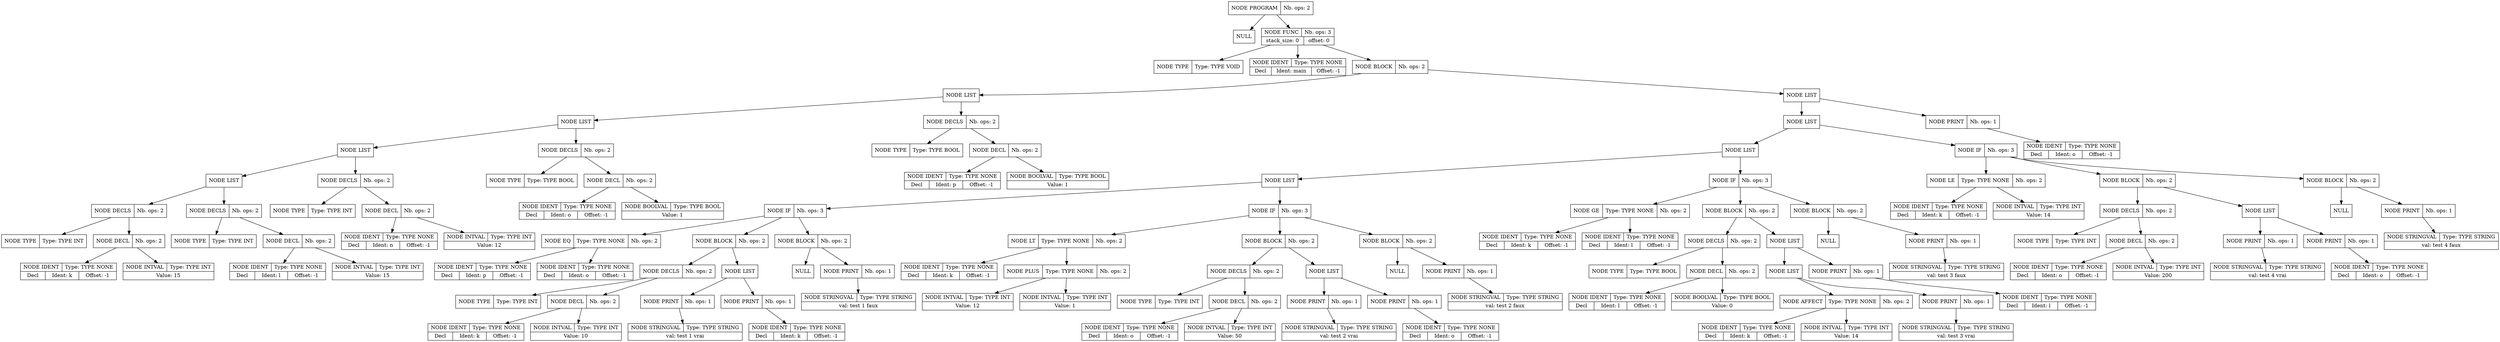 digraph global_vars {
    N1 [shape=record, label="{{NODE PROGRAM|Nb. ops: 2}}"];
    N2 [shape=record, label="{{NULL}}"];
    edge[tailclip=true];
    N1 -> N2
    N3 [shape=record, label="{{NODE FUNC|Nb. ops: 3}|{stack_size: 0|offset: 0}}"];
    N4 [shape=record, label="{{NODE TYPE|Type: TYPE VOID}}"];
    edge[tailclip=true];
    N3 -> N4
    N5 [shape=record, label="{{NODE IDENT|Type: TYPE NONE}|{<decl>Decl      |Ident: main|Offset: -1}}"];
    edge[tailclip=true];
    N3 -> N5
    N6 [shape=record, label="{{NODE BLOCK|Nb. ops: 2}}"];
    N7 [shape=record, label="{{NODE LIST}}"];
    N8 [shape=record, label="{{NODE LIST}}"];
    N9 [shape=record, label="{{NODE LIST}}"];
    N10 [shape=record, label="{{NODE LIST}}"];
    N11 [shape=record, label="{{NODE DECLS|Nb. ops: 2}}"];
    N12 [shape=record, label="{{NODE TYPE|Type: TYPE INT}}"];
    edge[tailclip=true];
    N11 -> N12
    N13 [shape=record, label="{{NODE DECL|Nb. ops: 2}}"];
    N14 [shape=record, label="{{NODE IDENT|Type: TYPE NONE}|{<decl>Decl      |Ident: k|Offset: -1}}"];
    edge[tailclip=true];
    N13 -> N14
    N15 [shape=record, label="{{NODE INTVAL|Type: TYPE INT}|{Value: 15}}"];
    edge[tailclip=true];
    N13 -> N15
    edge[tailclip=true];
    N11 -> N13
    edge[tailclip=true];
    N10 -> N11
    N16 [shape=record, label="{{NODE DECLS|Nb. ops: 2}}"];
    N17 [shape=record, label="{{NODE TYPE|Type: TYPE INT}}"];
    edge[tailclip=true];
    N16 -> N17
    N18 [shape=record, label="{{NODE DECL|Nb. ops: 2}}"];
    N19 [shape=record, label="{{NODE IDENT|Type: TYPE NONE}|{<decl>Decl      |Ident: l|Offset: -1}}"];
    edge[tailclip=true];
    N18 -> N19
    N20 [shape=record, label="{{NODE INTVAL|Type: TYPE INT}|{Value: 15}}"];
    edge[tailclip=true];
    N18 -> N20
    edge[tailclip=true];
    N16 -> N18
    edge[tailclip=true];
    N10 -> N16
    edge[tailclip=true];
    N9 -> N10
    N21 [shape=record, label="{{NODE DECLS|Nb. ops: 2}}"];
    N22 [shape=record, label="{{NODE TYPE|Type: TYPE INT}}"];
    edge[tailclip=true];
    N21 -> N22
    N23 [shape=record, label="{{NODE DECL|Nb. ops: 2}}"];
    N24 [shape=record, label="{{NODE IDENT|Type: TYPE NONE}|{<decl>Decl      |Ident: n|Offset: -1}}"];
    edge[tailclip=true];
    N23 -> N24
    N25 [shape=record, label="{{NODE INTVAL|Type: TYPE INT}|{Value: 12}}"];
    edge[tailclip=true];
    N23 -> N25
    edge[tailclip=true];
    N21 -> N23
    edge[tailclip=true];
    N9 -> N21
    edge[tailclip=true];
    N8 -> N9
    N26 [shape=record, label="{{NODE DECLS|Nb. ops: 2}}"];
    N27 [shape=record, label="{{NODE TYPE|Type: TYPE BOOL}}"];
    edge[tailclip=true];
    N26 -> N27
    N28 [shape=record, label="{{NODE DECL|Nb. ops: 2}}"];
    N29 [shape=record, label="{{NODE IDENT|Type: TYPE NONE}|{<decl>Decl      |Ident: o|Offset: -1}}"];
    edge[tailclip=true];
    N28 -> N29
    N30 [shape=record, label="{{NODE BOOLVAL|Type: TYPE BOOL}|{Value: 1}}"];
    edge[tailclip=true];
    N28 -> N30
    edge[tailclip=true];
    N26 -> N28
    edge[tailclip=true];
    N8 -> N26
    edge[tailclip=true];
    N7 -> N8
    N31 [shape=record, label="{{NODE DECLS|Nb. ops: 2}}"];
    N32 [shape=record, label="{{NODE TYPE|Type: TYPE BOOL}}"];
    edge[tailclip=true];
    N31 -> N32
    N33 [shape=record, label="{{NODE DECL|Nb. ops: 2}}"];
    N34 [shape=record, label="{{NODE IDENT|Type: TYPE NONE}|{<decl>Decl      |Ident: p|Offset: -1}}"];
    edge[tailclip=true];
    N33 -> N34
    N35 [shape=record, label="{{NODE BOOLVAL|Type: TYPE BOOL}|{Value: 1}}"];
    edge[tailclip=true];
    N33 -> N35
    edge[tailclip=true];
    N31 -> N33
    edge[tailclip=true];
    N7 -> N31
    edge[tailclip=true];
    N6 -> N7
    N36 [shape=record, label="{{NODE LIST}}"];
    N37 [shape=record, label="{{NODE LIST}}"];
    N38 [shape=record, label="{{NODE LIST}}"];
    N39 [shape=record, label="{{NODE LIST}}"];
    N40 [shape=record, label="{{NODE IF|Nb. ops: 3}}"];
    N41 [shape=record, label="{{NODE EQ|Type: TYPE NONE|Nb. ops: 2}}"];
    N42 [shape=record, label="{{NODE IDENT|Type: TYPE NONE}|{<decl>Decl      |Ident: p|Offset: -1}}"];
    edge[tailclip=true];
    N41 -> N42
    N43 [shape=record, label="{{NODE IDENT|Type: TYPE NONE}|{<decl>Decl      |Ident: o|Offset: -1}}"];
    edge[tailclip=true];
    N41 -> N43
    edge[tailclip=true];
    N40 -> N41
    N44 [shape=record, label="{{NODE BLOCK|Nb. ops: 2}}"];
    N45 [shape=record, label="{{NODE DECLS|Nb. ops: 2}}"];
    N46 [shape=record, label="{{NODE TYPE|Type: TYPE INT}}"];
    edge[tailclip=true];
    N45 -> N46
    N47 [shape=record, label="{{NODE DECL|Nb. ops: 2}}"];
    N48 [shape=record, label="{{NODE IDENT|Type: TYPE NONE}|{<decl>Decl      |Ident: k|Offset: -1}}"];
    edge[tailclip=true];
    N47 -> N48
    N49 [shape=record, label="{{NODE INTVAL|Type: TYPE INT}|{Value: 10}}"];
    edge[tailclip=true];
    N47 -> N49
    edge[tailclip=true];
    N45 -> N47
    edge[tailclip=true];
    N44 -> N45
    N50 [shape=record, label="{{NODE LIST}}"];
    N51 [shape=record, label="{{NODE PRINT|Nb. ops: 1}}"];
    N52 [shape=record, label="{{NODE STRINGVAL|Type: TYPE STRING}|{val: test 1 vrai\n}}"];
    edge[tailclip=true];
    N51 -> N52
    edge[tailclip=true];
    N50 -> N51
    N53 [shape=record, label="{{NODE PRINT|Nb. ops: 1}}"];
    N54 [shape=record, label="{{NODE IDENT|Type: TYPE NONE}|{<decl>Decl      |Ident: k|Offset: -1}}"];
    edge[tailclip=true];
    N53 -> N54
    edge[tailclip=true];
    N50 -> N53
    edge[tailclip=true];
    N44 -> N50
    edge[tailclip=true];
    N40 -> N44
    N55 [shape=record, label="{{NODE BLOCK|Nb. ops: 2}}"];
    N56 [shape=record, label="{{NULL}}"];
    edge[tailclip=true];
    N55 -> N56
    N57 [shape=record, label="{{NODE PRINT|Nb. ops: 1}}"];
    N58 [shape=record, label="{{NODE STRINGVAL|Type: TYPE STRING}|{val: test 1 faux\n}}"];
    edge[tailclip=true];
    N57 -> N58
    edge[tailclip=true];
    N55 -> N57
    edge[tailclip=true];
    N40 -> N55
    edge[tailclip=true];
    N39 -> N40
    N59 [shape=record, label="{{NODE IF|Nb. ops: 3}}"];
    N60 [shape=record, label="{{NODE LT|Type: TYPE NONE|Nb. ops: 2}}"];
    N61 [shape=record, label="{{NODE IDENT|Type: TYPE NONE}|{<decl>Decl      |Ident: k|Offset: -1}}"];
    edge[tailclip=true];
    N60 -> N61
    N62 [shape=record, label="{{NODE PLUS|Type: TYPE NONE|Nb. ops: 2}}"];
    N63 [shape=record, label="{{NODE INTVAL|Type: TYPE INT}|{Value: 12}}"];
    edge[tailclip=true];
    N62 -> N63
    N64 [shape=record, label="{{NODE INTVAL|Type: TYPE INT}|{Value: 1}}"];
    edge[tailclip=true];
    N62 -> N64
    edge[tailclip=true];
    N60 -> N62
    edge[tailclip=true];
    N59 -> N60
    N65 [shape=record, label="{{NODE BLOCK|Nb. ops: 2}}"];
    N66 [shape=record, label="{{NODE DECLS|Nb. ops: 2}}"];
    N67 [shape=record, label="{{NODE TYPE|Type: TYPE INT}}"];
    edge[tailclip=true];
    N66 -> N67
    N68 [shape=record, label="{{NODE DECL|Nb. ops: 2}}"];
    N69 [shape=record, label="{{NODE IDENT|Type: TYPE NONE}|{<decl>Decl      |Ident: o|Offset: -1}}"];
    edge[tailclip=true];
    N68 -> N69
    N70 [shape=record, label="{{NODE INTVAL|Type: TYPE INT}|{Value: 50}}"];
    edge[tailclip=true];
    N68 -> N70
    edge[tailclip=true];
    N66 -> N68
    edge[tailclip=true];
    N65 -> N66
    N71 [shape=record, label="{{NODE LIST}}"];
    N72 [shape=record, label="{{NODE PRINT|Nb. ops: 1}}"];
    N73 [shape=record, label="{{NODE STRINGVAL|Type: TYPE STRING}|{val: test 2 vrai\n}}"];
    edge[tailclip=true];
    N72 -> N73
    edge[tailclip=true];
    N71 -> N72
    N74 [shape=record, label="{{NODE PRINT|Nb. ops: 1}}"];
    N75 [shape=record, label="{{NODE IDENT|Type: TYPE NONE}|{<decl>Decl      |Ident: o|Offset: -1}}"];
    edge[tailclip=true];
    N74 -> N75
    edge[tailclip=true];
    N71 -> N74
    edge[tailclip=true];
    N65 -> N71
    edge[tailclip=true];
    N59 -> N65
    N76 [shape=record, label="{{NODE BLOCK|Nb. ops: 2}}"];
    N77 [shape=record, label="{{NULL}}"];
    edge[tailclip=true];
    N76 -> N77
    N78 [shape=record, label="{{NODE PRINT|Nb. ops: 1}}"];
    N79 [shape=record, label="{{NODE STRINGVAL|Type: TYPE STRING}|{val: test 2 faux\n}}"];
    edge[tailclip=true];
    N78 -> N79
    edge[tailclip=true];
    N76 -> N78
    edge[tailclip=true];
    N59 -> N76
    edge[tailclip=true];
    N39 -> N59
    edge[tailclip=true];
    N38 -> N39
    N80 [shape=record, label="{{NODE IF|Nb. ops: 3}}"];
    N81 [shape=record, label="{{NODE GE|Type: TYPE NONE|Nb. ops: 2}}"];
    N82 [shape=record, label="{{NODE IDENT|Type: TYPE NONE}|{<decl>Decl      |Ident: k|Offset: -1}}"];
    edge[tailclip=true];
    N81 -> N82
    N83 [shape=record, label="{{NODE IDENT|Type: TYPE NONE}|{<decl>Decl      |Ident: l|Offset: -1}}"];
    edge[tailclip=true];
    N81 -> N83
    edge[tailclip=true];
    N80 -> N81
    N84 [shape=record, label="{{NODE BLOCK|Nb. ops: 2}}"];
    N85 [shape=record, label="{{NODE DECLS|Nb. ops: 2}}"];
    N86 [shape=record, label="{{NODE TYPE|Type: TYPE BOOL}}"];
    edge[tailclip=true];
    N85 -> N86
    N87 [shape=record, label="{{NODE DECL|Nb. ops: 2}}"];
    N88 [shape=record, label="{{NODE IDENT|Type: TYPE NONE}|{<decl>Decl      |Ident: l|Offset: -1}}"];
    edge[tailclip=true];
    N87 -> N88
    N89 [shape=record, label="{{NODE BOOLVAL|Type: TYPE BOOL}|{Value: 0}}"];
    edge[tailclip=true];
    N87 -> N89
    edge[tailclip=true];
    N85 -> N87
    edge[tailclip=true];
    N84 -> N85
    N90 [shape=record, label="{{NODE LIST}}"];
    N91 [shape=record, label="{{NODE LIST}}"];
    N92 [shape=record, label="{{NODE AFFECT|Type: TYPE NONE|Nb. ops: 2}}"];
    N93 [shape=record, label="{{NODE IDENT|Type: TYPE NONE}|{<decl>Decl      |Ident: k|Offset: -1}}"];
    edge[tailclip=true];
    N92 -> N93
    N94 [shape=record, label="{{NODE INTVAL|Type: TYPE INT}|{Value: 14}}"];
    edge[tailclip=true];
    N92 -> N94
    edge[tailclip=true];
    N91 -> N92
    N95 [shape=record, label="{{NODE PRINT|Nb. ops: 1}}"];
    N96 [shape=record, label="{{NODE STRINGVAL|Type: TYPE STRING}|{val: test 3 vrai\n}}"];
    edge[tailclip=true];
    N95 -> N96
    edge[tailclip=true];
    N91 -> N95
    edge[tailclip=true];
    N90 -> N91
    N97 [shape=record, label="{{NODE PRINT|Nb. ops: 1}}"];
    N98 [shape=record, label="{{NODE IDENT|Type: TYPE NONE}|{<decl>Decl      |Ident: l|Offset: -1}}"];
    edge[tailclip=true];
    N97 -> N98
    edge[tailclip=true];
    N90 -> N97
    edge[tailclip=true];
    N84 -> N90
    edge[tailclip=true];
    N80 -> N84
    N99 [shape=record, label="{{NODE BLOCK|Nb. ops: 2}}"];
    N100 [shape=record, label="{{NULL}}"];
    edge[tailclip=true];
    N99 -> N100
    N101 [shape=record, label="{{NODE PRINT|Nb. ops: 1}}"];
    N102 [shape=record, label="{{NODE STRINGVAL|Type: TYPE STRING}|{val: test 3 faux\n}}"];
    edge[tailclip=true];
    N101 -> N102
    edge[tailclip=true];
    N99 -> N101
    edge[tailclip=true];
    N80 -> N99
    edge[tailclip=true];
    N38 -> N80
    edge[tailclip=true];
    N37 -> N38
    N103 [shape=record, label="{{NODE IF|Nb. ops: 3}}"];
    N104 [shape=record, label="{{NODE LE|Type: TYPE NONE|Nb. ops: 2}}"];
    N105 [shape=record, label="{{NODE IDENT|Type: TYPE NONE}|{<decl>Decl      |Ident: k|Offset: -1}}"];
    edge[tailclip=true];
    N104 -> N105
    N106 [shape=record, label="{{NODE INTVAL|Type: TYPE INT}|{Value: 14}}"];
    edge[tailclip=true];
    N104 -> N106
    edge[tailclip=true];
    N103 -> N104
    N107 [shape=record, label="{{NODE BLOCK|Nb. ops: 2}}"];
    N108 [shape=record, label="{{NODE DECLS|Nb. ops: 2}}"];
    N109 [shape=record, label="{{NODE TYPE|Type: TYPE INT}}"];
    edge[tailclip=true];
    N108 -> N109
    N110 [shape=record, label="{{NODE DECL|Nb. ops: 2}}"];
    N111 [shape=record, label="{{NODE IDENT|Type: TYPE NONE}|{<decl>Decl      |Ident: o|Offset: -1}}"];
    edge[tailclip=true];
    N110 -> N111
    N112 [shape=record, label="{{NODE INTVAL|Type: TYPE INT}|{Value: 200}}"];
    edge[tailclip=true];
    N110 -> N112
    edge[tailclip=true];
    N108 -> N110
    edge[tailclip=true];
    N107 -> N108
    N113 [shape=record, label="{{NODE LIST}}"];
    N114 [shape=record, label="{{NODE PRINT|Nb. ops: 1}}"];
    N115 [shape=record, label="{{NODE STRINGVAL|Type: TYPE STRING}|{val: test 4 vrai\n}}"];
    edge[tailclip=true];
    N114 -> N115
    edge[tailclip=true];
    N113 -> N114
    N116 [shape=record, label="{{NODE PRINT|Nb. ops: 1}}"];
    N117 [shape=record, label="{{NODE IDENT|Type: TYPE NONE}|{<decl>Decl      |Ident: o|Offset: -1}}"];
    edge[tailclip=true];
    N116 -> N117
    edge[tailclip=true];
    N113 -> N116
    edge[tailclip=true];
    N107 -> N113
    edge[tailclip=true];
    N103 -> N107
    N118 [shape=record, label="{{NODE BLOCK|Nb. ops: 2}}"];
    N119 [shape=record, label="{{NULL}}"];
    edge[tailclip=true];
    N118 -> N119
    N120 [shape=record, label="{{NODE PRINT|Nb. ops: 1}}"];
    N121 [shape=record, label="{{NODE STRINGVAL|Type: TYPE STRING}|{val: test 4 faux\n}}"];
    edge[tailclip=true];
    N120 -> N121
    edge[tailclip=true];
    N118 -> N120
    edge[tailclip=true];
    N103 -> N118
    edge[tailclip=true];
    N37 -> N103
    edge[tailclip=true];
    N36 -> N37
    N122 [shape=record, label="{{NODE PRINT|Nb. ops: 1}}"];
    N123 [shape=record, label="{{NODE IDENT|Type: TYPE NONE}|{<decl>Decl      |Ident: o|Offset: -1}}"];
    edge[tailclip=true];
    N122 -> N123
    edge[tailclip=true];
    N36 -> N122
    edge[tailclip=true];
    N6 -> N36
    edge[tailclip=true];
    N3 -> N6
    edge[tailclip=true];
    N1 -> N3
}